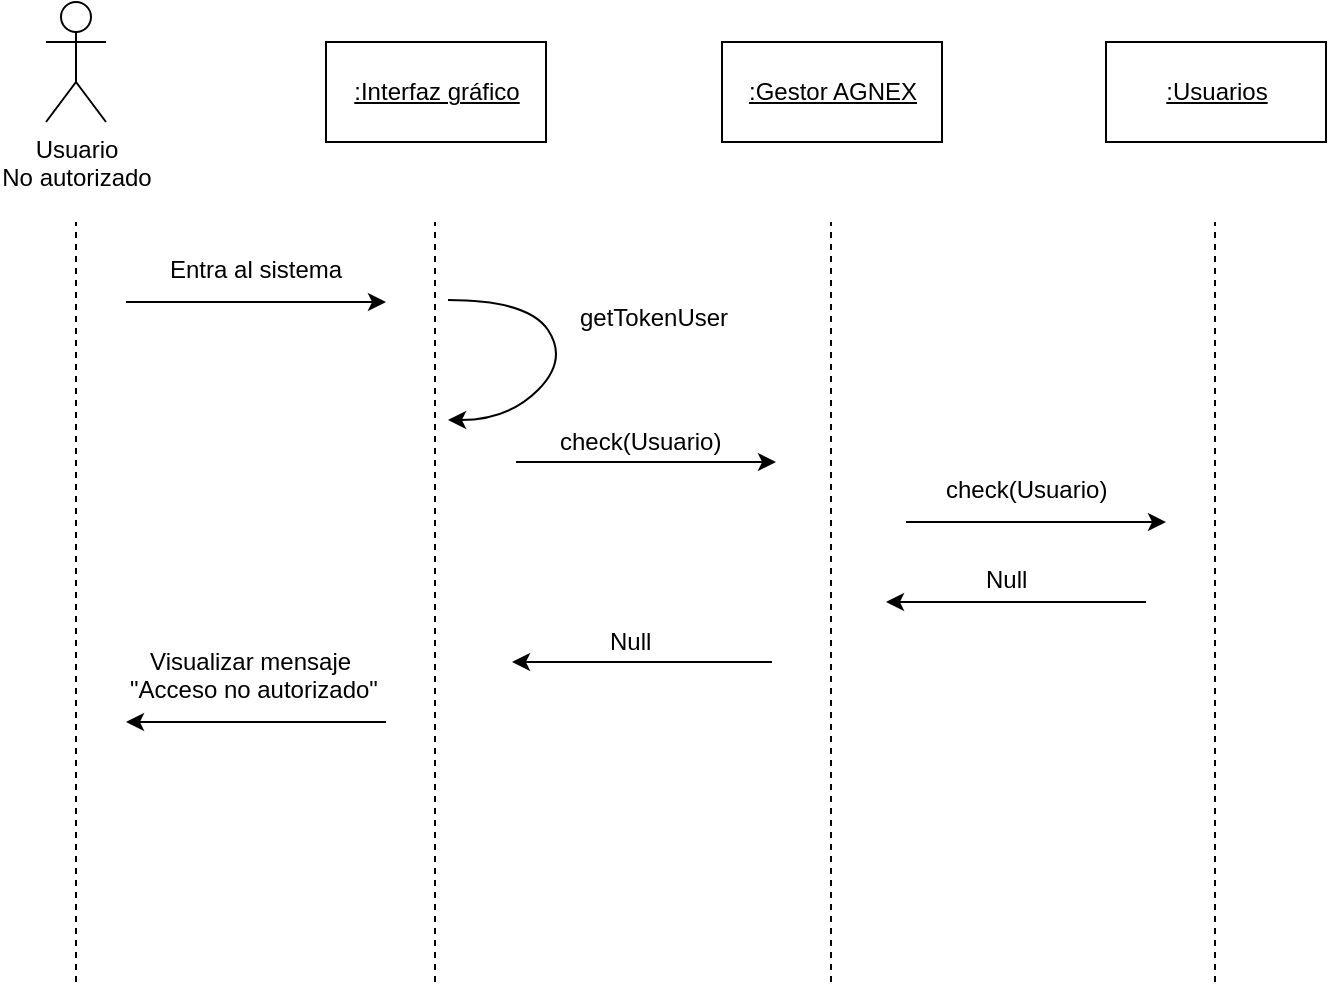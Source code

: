 <mxfile version="10.6.8" type="device"><diagram id="c40HS-cVUbmc49guCbRK" name="Page-1"><mxGraphModel dx="994" dy="708" grid="1" gridSize="10" guides="1" tooltips="1" connect="1" arrows="1" fold="1" page="1" pageScale="1" pageWidth="827" pageHeight="1169" math="0" shadow="0"><root><mxCell id="0"/><mxCell id="1" parent="0"/><mxCell id="ws816-3WrqgWGX72CPYI-1" value="Usuario&lt;br&gt;No autorizado&lt;br&gt;" style="shape=umlActor;verticalLabelPosition=bottom;labelBackgroundColor=#ffffff;verticalAlign=top;html=1;outlineConnect=0;" vertex="1" parent="1"><mxGeometry x="50" y="50" width="30" height="60" as="geometry"/></mxCell><mxCell id="ws816-3WrqgWGX72CPYI-2" value="" style="endArrow=none;dashed=1;html=1;" edge="1" parent="1"><mxGeometry width="50" height="50" relative="1" as="geometry"><mxPoint x="65" y="540" as="sourcePoint"/><mxPoint x="65" y="160" as="targetPoint"/></mxGeometry></mxCell><mxCell id="ws816-3WrqgWGX72CPYI-3" value="&lt;u&gt;:Gestor AGNEX&lt;/u&gt;" style="html=1;" vertex="1" parent="1"><mxGeometry x="388" y="70" width="110" height="50" as="geometry"/></mxCell><mxCell id="ws816-3WrqgWGX72CPYI-4" value="&lt;u&gt;:Usuarios&lt;/u&gt;" style="html=1;" vertex="1" parent="1"><mxGeometry x="580" y="70" width="110" height="50" as="geometry"/></mxCell><mxCell id="ws816-3WrqgWGX72CPYI-5" value="" style="endArrow=none;dashed=1;html=1;" edge="1" parent="1"><mxGeometry width="50" height="50" relative="1" as="geometry"><mxPoint x="442.5" y="540" as="sourcePoint"/><mxPoint x="442.5" y="160" as="targetPoint"/></mxGeometry></mxCell><mxCell id="ws816-3WrqgWGX72CPYI-6" value="" style="endArrow=none;dashed=1;html=1;" edge="1" parent="1"><mxGeometry width="50" height="50" relative="1" as="geometry"><mxPoint x="634.5" y="540" as="sourcePoint"/><mxPoint x="634.5" y="160" as="targetPoint"/></mxGeometry></mxCell><mxCell id="ws816-3WrqgWGX72CPYI-7" value="&lt;u&gt;:Interfaz gráfico&lt;/u&gt;" style="html=1;" vertex="1" parent="1"><mxGeometry x="190" y="70" width="110" height="50" as="geometry"/></mxCell><mxCell id="ws816-3WrqgWGX72CPYI-8" value="" style="endArrow=none;dashed=1;html=1;" edge="1" parent="1"><mxGeometry width="50" height="50" relative="1" as="geometry"><mxPoint x="244.5" y="540" as="sourcePoint"/><mxPoint x="244.5" y="160" as="targetPoint"/></mxGeometry></mxCell><mxCell id="ws816-3WrqgWGX72CPYI-9" value="" style="endArrow=classic;html=1;" edge="1" parent="1"><mxGeometry width="50" height="50" relative="1" as="geometry"><mxPoint x="90" y="200" as="sourcePoint"/><mxPoint x="220" y="200" as="targetPoint"/></mxGeometry></mxCell><mxCell id="ws816-3WrqgWGX72CPYI-10" value="" style="endArrow=classic;html=1;" edge="1" parent="1"><mxGeometry width="50" height="50" relative="1" as="geometry"><mxPoint x="285" y="280" as="sourcePoint"/><mxPoint x="415" y="280" as="targetPoint"/></mxGeometry></mxCell><mxCell id="ws816-3WrqgWGX72CPYI-11" value="" style="endArrow=classic;html=1;" edge="1" parent="1"><mxGeometry width="50" height="50" relative="1" as="geometry"><mxPoint x="480" y="310" as="sourcePoint"/><mxPoint x="610" y="310" as="targetPoint"/></mxGeometry></mxCell><mxCell id="ws816-3WrqgWGX72CPYI-12" value="" style="endArrow=classic;html=1;" edge="1" parent="1"><mxGeometry width="50" height="50" relative="1" as="geometry"><mxPoint x="600" y="350" as="sourcePoint"/><mxPoint x="470" y="350" as="targetPoint"/></mxGeometry></mxCell><mxCell id="ws816-3WrqgWGX72CPYI-13" value="" style="endArrow=classic;html=1;" edge="1" parent="1"><mxGeometry width="50" height="50" relative="1" as="geometry"><mxPoint x="413" y="380" as="sourcePoint"/><mxPoint x="283" y="380" as="targetPoint"/></mxGeometry></mxCell><mxCell id="ws816-3WrqgWGX72CPYI-14" value="" style="endArrow=classic;html=1;" edge="1" parent="1"><mxGeometry width="50" height="50" relative="1" as="geometry"><mxPoint x="220" y="410" as="sourcePoint"/><mxPoint x="90" y="410" as="targetPoint"/></mxGeometry></mxCell><mxCell id="ws816-3WrqgWGX72CPYI-15" value="Null" style="text;html=1;resizable=0;points=[];autosize=1;align=left;verticalAlign=top;spacingTop=-4;" vertex="1" parent="1"><mxGeometry x="518" y="329" width="40" height="20" as="geometry"/></mxCell><mxCell id="ws816-3WrqgWGX72CPYI-18" value="Null" style="text;html=1;resizable=0;points=[];autosize=1;align=left;verticalAlign=top;spacingTop=-4;" vertex="1" parent="1"><mxGeometry x="330" y="360" width="40" height="20" as="geometry"/></mxCell><mxCell id="ws816-3WrqgWGX72CPYI-19" value="Entra al sistema" style="text;html=1;resizable=0;points=[];autosize=1;align=left;verticalAlign=top;spacingTop=-4;" vertex="1" parent="1"><mxGeometry x="110" y="174" width="100" height="20" as="geometry"/></mxCell><mxCell id="ws816-3WrqgWGX72CPYI-21" value="&lt;div style=&quot;text-align: center&quot;&gt;&lt;span&gt;Visualizar mensaje&amp;nbsp;&lt;/span&gt;&lt;/div&gt;&lt;div style=&quot;text-align: center&quot;&gt;&lt;span&gt;&quot;Acceso no autorizado&quot;&lt;/span&gt;&lt;/div&gt;" style="text;html=1;resizable=0;points=[];autosize=1;align=left;verticalAlign=top;spacingTop=-4;" vertex="1" parent="1"><mxGeometry x="90" y="370" width="140" height="30" as="geometry"/></mxCell><mxCell id="ws816-3WrqgWGX72CPYI-24" value="" style="curved=1;endArrow=classic;html=1;" edge="1" parent="1"><mxGeometry width="50" height="50" relative="1" as="geometry"><mxPoint x="251" y="199" as="sourcePoint"/><mxPoint x="251" y="259" as="targetPoint"/><Array as="points"><mxPoint x="291" y="199"/><mxPoint x="311" y="229"/><mxPoint x="281" y="259"/></Array></mxGeometry></mxCell><mxCell id="ws816-3WrqgWGX72CPYI-25" value="getTokenUser" style="text;html=1;resizable=0;points=[];autosize=1;align=left;verticalAlign=top;spacingTop=-4;" vertex="1" parent="1"><mxGeometry x="315" y="198" width="90" height="20" as="geometry"/></mxCell><mxCell id="ws816-3WrqgWGX72CPYI-27" value="check(Usuario)" style="text;html=1;resizable=0;points=[];autosize=1;align=left;verticalAlign=top;spacingTop=-4;" vertex="1" parent="1"><mxGeometry x="305" y="260" width="100" height="20" as="geometry"/></mxCell><mxCell id="ws816-3WrqgWGX72CPYI-28" value="check(Usuario)" style="text;html=1;resizable=0;points=[];autosize=1;align=left;verticalAlign=top;spacingTop=-4;" vertex="1" parent="1"><mxGeometry x="498" y="284" width="100" height="20" as="geometry"/></mxCell></root></mxGraphModel></diagram></mxfile>